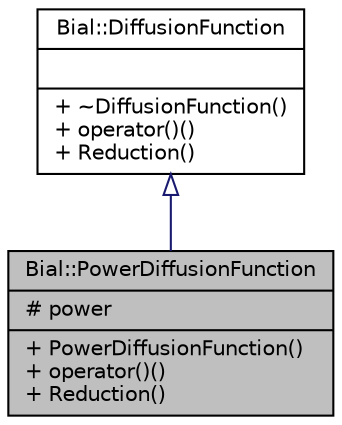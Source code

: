digraph "Bial::PowerDiffusionFunction"
{
  edge [fontname="Helvetica",fontsize="10",labelfontname="Helvetica",labelfontsize="10"];
  node [fontname="Helvetica",fontsize="10",shape=record];
  Node1 [label="{Bial::PowerDiffusionFunction\n|# power\l|+ PowerDiffusionFunction()\l+ operator()()\l+ Reduction()\l}",height=0.2,width=0.4,color="black", fillcolor="grey75", style="filled", fontcolor="black"];
  Node2 -> Node1 [dir="back",color="midnightblue",fontsize="10",style="solid",arrowtail="onormal",fontname="Helvetica"];
  Node2 [label="{Bial::DiffusionFunction\n||+ ~DiffusionFunction()\l+ operator()()\l+ Reduction()\l}",height=0.2,width=0.4,color="black", fillcolor="white", style="filled",URL="$class_bial_1_1_diffusion_function.html",tooltip="Diffusion functions to compute annisotropic filtering and other algorithms. "];
}
